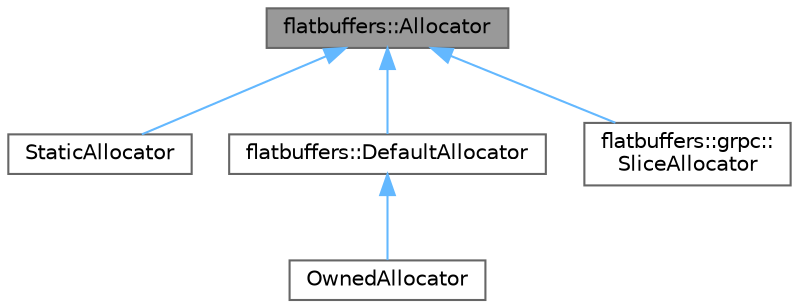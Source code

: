 digraph "flatbuffers::Allocator"
{
 // LATEX_PDF_SIZE
  bgcolor="transparent";
  edge [fontname=Helvetica,fontsize=10,labelfontname=Helvetica,labelfontsize=10];
  node [fontname=Helvetica,fontsize=10,shape=box,height=0.2,width=0.4];
  Node1 [id="Node000001",label="flatbuffers::Allocator",height=0.2,width=0.4,color="gray40", fillcolor="grey60", style="filled", fontcolor="black",tooltip=" "];
  Node1 -> Node2 [id="edge5_Node000001_Node000002",dir="back",color="steelblue1",style="solid",tooltip=" "];
  Node2 [id="Node000002",label="StaticAllocator",height=0.2,width=0.4,color="gray40", fillcolor="white", style="filled",URL="$structStaticAllocator.html",tooltip=" "];
  Node1 -> Node3 [id="edge6_Node000001_Node000003",dir="back",color="steelblue1",style="solid",tooltip=" "];
  Node3 [id="Node000003",label="flatbuffers::DefaultAllocator",height=0.2,width=0.4,color="gray40", fillcolor="white", style="filled",URL="$classflatbuffers_1_1DefaultAllocator.html",tooltip=" "];
  Node3 -> Node4 [id="edge7_Node000003_Node000004",dir="back",color="steelblue1",style="solid",tooltip=" "];
  Node4 [id="Node000004",label="OwnedAllocator",height=0.2,width=0.4,color="gray40", fillcolor="white", style="filled",URL="$structOwnedAllocator.html",tooltip=" "];
  Node1 -> Node5 [id="edge8_Node000001_Node000005",dir="back",color="steelblue1",style="solid",tooltip=" "];
  Node5 [id="Node000005",label="flatbuffers::grpc::\lSliceAllocator",height=0.2,width=0.4,color="gray40", fillcolor="white", style="filled",URL="$classflatbuffers_1_1grpc_1_1SliceAllocator.html",tooltip=" "];
}
